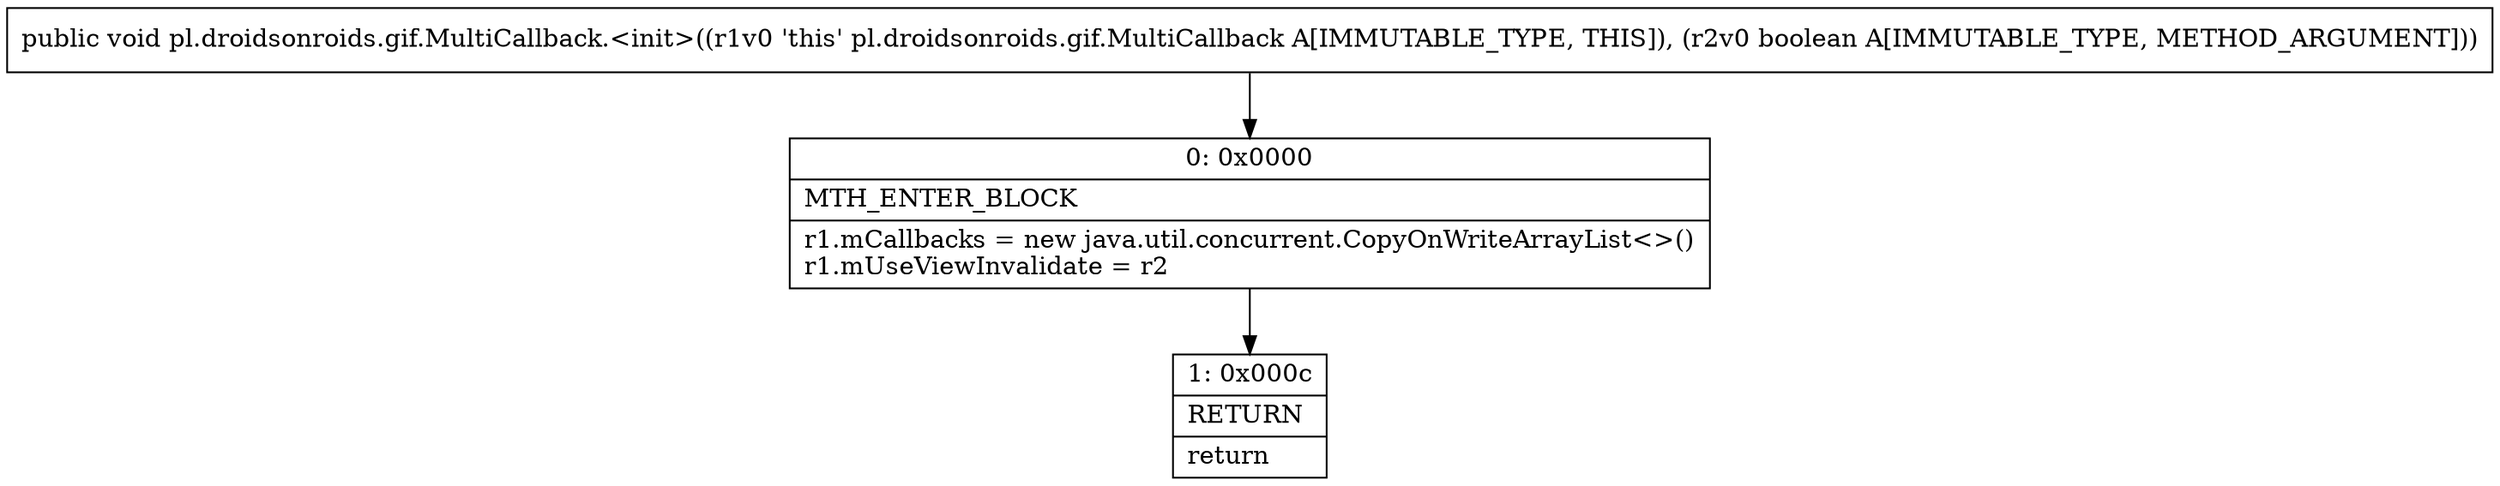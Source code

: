 digraph "CFG forpl.droidsonroids.gif.MultiCallback.\<init\>(Z)V" {
Node_0 [shape=record,label="{0\:\ 0x0000|MTH_ENTER_BLOCK\l|r1.mCallbacks = new java.util.concurrent.CopyOnWriteArrayList\<\>()\lr1.mUseViewInvalidate = r2\l}"];
Node_1 [shape=record,label="{1\:\ 0x000c|RETURN\l|return\l}"];
MethodNode[shape=record,label="{public void pl.droidsonroids.gif.MultiCallback.\<init\>((r1v0 'this' pl.droidsonroids.gif.MultiCallback A[IMMUTABLE_TYPE, THIS]), (r2v0 boolean A[IMMUTABLE_TYPE, METHOD_ARGUMENT])) }"];
MethodNode -> Node_0;
Node_0 -> Node_1;
}


